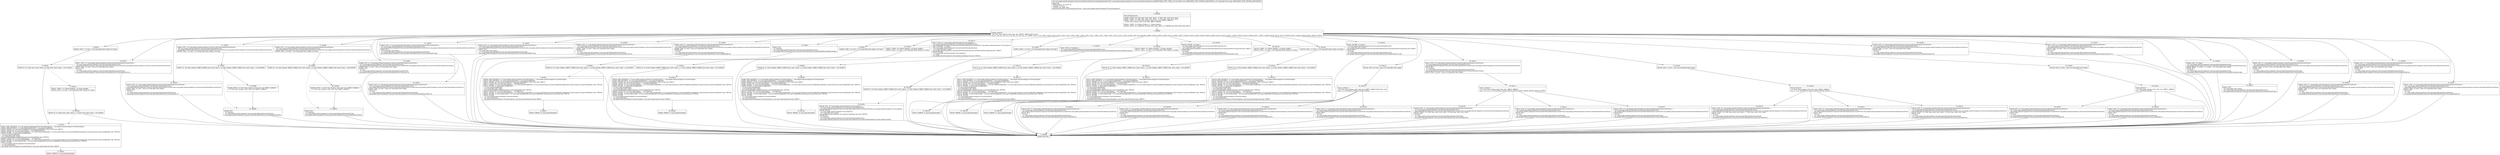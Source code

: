 digraph "CFG forcom.google.android.exoplayer2.extractor.mkv.MatroskaExtractor.integerElement(IJ)V" {
Node_0 [shape=record,label="{0\:\ 0x0000|MTH_ENTER_BLOCK\l|0x0000: CONST  (r6 I:?[int, float, short, byte, char]) = (3 ?[int, float, short, byte, char]) \l0x0001: CONST  (r3 I:?[int, float, short, byte, char]) = (2 ?[int, float, short, byte, char]) \l0x0002: CONST  (r2 I:?[int, float, boolean, short, byte, char, OBJECT, ARRAY]) = \l  (0 ?[int, float, boolean, short, byte, char, OBJECT, ARRAY])\l \l0x0003: CONST  (r4 I:?[long, double]) = (1 ?[long, double]) \l0x0005: CONST  (r1 I:?[boolean, int, float, short, byte, char]) = (1 ?[boolean, int, float, short, byte, char]) \l}"];
Node_1 [shape=record,label="{1\:\ 0x0006|0x0006: SWITCH  \l  (r9 I:?[int, float, boolean, short, byte, char, OBJECT, ARRAY] A[D('id' int)])\l k:[131, 136, 155, 159, 176, 179, 186, 215, 231, 241, 251, 16980, 17029, 17143, 18401, 18408, 20529, 20530, 21420, 21432, 21680, 21682, 21690, 21930, 21945, 21946, 21947, 21948, 21949, 22186, 22203, 25188, 2352003, 2807729] t:[0x009b, 0x0083, 0x019c, 0x00b5, 0x005f, 0x017c, 0x0065, 0x007d, 0x0194, 0x0187, 0x00c3, 0x010f, 0x002d, 0x000a, 0x0134, 0x0159, 0x00c7, 0x00ec, 0x0056, 0x01a4, 0x006b, 0x0077, 0x0071, 0x008f, 0x01f9, 0x01df, 0x01c2, 0x020b, 0x0212, 0x00a9, 0x00af, 0x00bc, 0x00a2, 0x005c] \l}"];
Node_2 [shape=record,label="{2\:\ 0x0009|0x0009: RETURN   \l}"];
Node_3 [shape=record,label="{3\:\ 0x000a|0x000a: CMP_L  (r1 I:int) = (r10 I:long A[D('value' long)]), (r4 I:long) \l}"];
Node_4 [shape=record,label="{4\:\ 0x000c|0x000c: IF  (r1 I:?[int, boolean, OBJECT, ARRAY, byte, short, char]) == (0 ?[int, boolean, OBJECT, ARRAY, byte, short, char])  \-\> B:2:0x0009 \l}"];
Node_5 [shape=record,label="{5\:\ 0x000e|0x000e: NEW_INSTANCE  (r1 I:com.google.android.exoplayer2.ParserException) =  com.google.android.exoplayer2.ParserException \l0x0010: NEW_INSTANCE  (r2 I:java.lang.StringBuilder) =  java.lang.StringBuilder \l0x0012: INVOKE  (r2 I:java.lang.StringBuilder) java.lang.StringBuilder.\<init\>():void type: DIRECT \l0x0015: CONST_STR  (r3 I:java.lang.String) =  \"EBMLReadVersion \" \l0x0017: INVOKE  (r2 I:java.lang.StringBuilder) = (r2 I:java.lang.StringBuilder), (r3 I:java.lang.String) java.lang.StringBuilder.append(java.lang.String):java.lang.StringBuilder type: VIRTUAL \l0x001b: INVOKE  (r2 I:java.lang.StringBuilder) = \l  (r2 I:java.lang.StringBuilder)\l  (r10 I:long A[D('value' long)])\l java.lang.StringBuilder.append(long):java.lang.StringBuilder type: VIRTUAL \l0x001f: CONST_STR  (r3 I:java.lang.String) =  \" not supported\" \l0x0021: INVOKE  (r2 I:java.lang.StringBuilder) = (r2 I:java.lang.StringBuilder), (r3 I:java.lang.String) java.lang.StringBuilder.append(java.lang.String):java.lang.StringBuilder type: VIRTUAL \l0x0025: INVOKE  (r2 I:java.lang.String) = (r2 I:java.lang.StringBuilder) java.lang.StringBuilder.toString():java.lang.String type: VIRTUAL \l0x0029: INVOKE  \l  (r1 I:com.google.android.exoplayer2.ParserException)\l  (r2 I:java.lang.String)\l com.google.android.exoplayer2.ParserException.\<init\>(java.lang.String):void type: DIRECT \l}"];
Node_6 [shape=record,label="{6\:\ 0x002c|0x002c: THROW  (r1 I:java.lang.Throwable) \l}"];
Node_7 [shape=record,label="{7\:\ 0x002d|0x002d: CMP_L  (r1 I:int) = (r10 I:long A[D('value' long)]), (r4 I:long) \l}"];
Node_8 [shape=record,label="{8\:\ 0x002f|0x002f: IF  (r1 I:?[int, byte, short, char]) \< (0 ?[int, byte, short, char])  \-\> B:11:0x0037 \l}"];
Node_9 [shape=record,label="{9\:\ 0x0031|0x0031: CONST  (r2 I:?[long, double]) = (2 ?[long, double]) \l0x0033: CMP_L  (r1 I:int) = (r10 I:long A[D('value' long)]), (r2 I:long) \l}"];
Node_10 [shape=record,label="{10\:\ 0x0035|0x0035: IF  (r1 I:?[int, byte, short, char]) \<= (0 ?[int, byte, short, char])  \-\> B:2:0x0009 \l}"];
Node_11 [shape=record,label="{11\:\ 0x0037|0x0037: NEW_INSTANCE  (r1 I:com.google.android.exoplayer2.ParserException) =  com.google.android.exoplayer2.ParserException \l0x0039: NEW_INSTANCE  (r2 I:java.lang.StringBuilder) =  java.lang.StringBuilder \l0x003b: INVOKE  (r2 I:java.lang.StringBuilder) java.lang.StringBuilder.\<init\>():void type: DIRECT \l0x003e: CONST_STR  (r3 I:java.lang.String) =  \"DocTypeReadVersion \" \l0x0040: INVOKE  (r2 I:java.lang.StringBuilder) = (r2 I:java.lang.StringBuilder), (r3 I:java.lang.String) java.lang.StringBuilder.append(java.lang.String):java.lang.StringBuilder type: VIRTUAL \l0x0044: INVOKE  (r2 I:java.lang.StringBuilder) = \l  (r2 I:java.lang.StringBuilder)\l  (r10 I:long A[D('value' long)])\l java.lang.StringBuilder.append(long):java.lang.StringBuilder type: VIRTUAL \l0x0048: CONST_STR  (r3 I:java.lang.String) =  \" not supported\" \l0x004a: INVOKE  (r2 I:java.lang.StringBuilder) = (r2 I:java.lang.StringBuilder), (r3 I:java.lang.String) java.lang.StringBuilder.append(java.lang.String):java.lang.StringBuilder type: VIRTUAL \l0x004e: INVOKE  (r2 I:java.lang.String) = (r2 I:java.lang.StringBuilder) java.lang.StringBuilder.toString():java.lang.String type: VIRTUAL \l0x0052: INVOKE  \l  (r1 I:com.google.android.exoplayer2.ParserException)\l  (r2 I:java.lang.String)\l com.google.android.exoplayer2.ParserException.\<init\>(java.lang.String):void type: DIRECT \l}"];
Node_12 [shape=record,label="{12\:\ 0x0055|0x0055: THROW  (r1 I:java.lang.Throwable) \l}"];
Node_13 [shape=record,label="{13\:\ 0x0056|0x0056: IGET  (r2 I:long) = \l  (r8 I:com.google.android.exoplayer2.extractor.mkv.MatroskaExtractor)\l com.google.android.exoplayer2.extractor.mkv.MatroskaExtractor.segmentContentPosition long \l0x0058: ARITH  (r2 I:long) = (r2 I:long) + (r10 I:long A[D('value' long)]) \l0x0059: IPUT  \l  (r2 I:long)\l  (r8 I:com.google.android.exoplayer2.extractor.mkv.MatroskaExtractor)\l com.google.android.exoplayer2.extractor.mkv.MatroskaExtractor.seekEntryPosition long \l}"];
Node_14 [shape=record,label="{14\:\ 0x005c|0x005c: IPUT  \l  (r10 I:long A[D('value' long)])\l  (r8 I:com.google.android.exoplayer2.extractor.mkv.MatroskaExtractor)\l com.google.android.exoplayer2.extractor.mkv.MatroskaExtractor.timecodeScale long \l}"];
Node_15 [shape=record,label="{15\:\ 0x005f|0x005f: IGET  (r1 I:com.google.android.exoplayer2.extractor.mkv.MatroskaExtractor$Track) = \l  (r8 I:com.google.android.exoplayer2.extractor.mkv.MatroskaExtractor)\l com.google.android.exoplayer2.extractor.mkv.MatroskaExtractor.currentTrack com.google.android.exoplayer2.extractor.mkv.MatroskaExtractor$Track \l0x0061: CAST  (r2 I:int) = (int) (r10 I:long A[D('value' long)]) \l0x0062: IPUT  \l  (r2 I:int)\l  (r1 I:com.google.android.exoplayer2.extractor.mkv.MatroskaExtractor$Track)\l com.google.android.exoplayer2.extractor.mkv.MatroskaExtractor.Track.width int \l}"];
Node_16 [shape=record,label="{16\:\ 0x0065|0x0065: IGET  (r1 I:com.google.android.exoplayer2.extractor.mkv.MatroskaExtractor$Track) = \l  (r8 I:com.google.android.exoplayer2.extractor.mkv.MatroskaExtractor)\l com.google.android.exoplayer2.extractor.mkv.MatroskaExtractor.currentTrack com.google.android.exoplayer2.extractor.mkv.MatroskaExtractor$Track \l0x0067: CAST  (r2 I:int) = (int) (r10 I:long A[D('value' long)]) \l0x0068: IPUT  \l  (r2 I:int)\l  (r1 I:com.google.android.exoplayer2.extractor.mkv.MatroskaExtractor$Track)\l com.google.android.exoplayer2.extractor.mkv.MatroskaExtractor.Track.height int \l}"];
Node_17 [shape=record,label="{17\:\ 0x006b|0x006b: IGET  (r1 I:com.google.android.exoplayer2.extractor.mkv.MatroskaExtractor$Track) = \l  (r8 I:com.google.android.exoplayer2.extractor.mkv.MatroskaExtractor)\l com.google.android.exoplayer2.extractor.mkv.MatroskaExtractor.currentTrack com.google.android.exoplayer2.extractor.mkv.MatroskaExtractor$Track \l0x006d: CAST  (r2 I:int) = (int) (r10 I:long A[D('value' long)]) \l0x006e: IPUT  \l  (r2 I:int)\l  (r1 I:com.google.android.exoplayer2.extractor.mkv.MatroskaExtractor$Track)\l com.google.android.exoplayer2.extractor.mkv.MatroskaExtractor.Track.displayWidth int \l}"];
Node_18 [shape=record,label="{18\:\ 0x0071|0x0071: IGET  (r1 I:com.google.android.exoplayer2.extractor.mkv.MatroskaExtractor$Track) = \l  (r8 I:com.google.android.exoplayer2.extractor.mkv.MatroskaExtractor)\l com.google.android.exoplayer2.extractor.mkv.MatroskaExtractor.currentTrack com.google.android.exoplayer2.extractor.mkv.MatroskaExtractor$Track \l0x0073: CAST  (r2 I:int) = (int) (r10 I:long A[D('value' long)]) \l0x0074: IPUT  \l  (r2 I:int)\l  (r1 I:com.google.android.exoplayer2.extractor.mkv.MatroskaExtractor$Track)\l com.google.android.exoplayer2.extractor.mkv.MatroskaExtractor.Track.displayHeight int \l}"];
Node_19 [shape=record,label="{19\:\ 0x0077|0x0077: IGET  (r1 I:com.google.android.exoplayer2.extractor.mkv.MatroskaExtractor$Track) = \l  (r8 I:com.google.android.exoplayer2.extractor.mkv.MatroskaExtractor)\l com.google.android.exoplayer2.extractor.mkv.MatroskaExtractor.currentTrack com.google.android.exoplayer2.extractor.mkv.MatroskaExtractor$Track \l0x0079: CAST  (r2 I:int) = (int) (r10 I:long A[D('value' long)]) \l0x007a: IPUT  \l  (r2 I:int)\l  (r1 I:com.google.android.exoplayer2.extractor.mkv.MatroskaExtractor$Track)\l com.google.android.exoplayer2.extractor.mkv.MatroskaExtractor.Track.displayUnit int \l}"];
Node_20 [shape=record,label="{20\:\ 0x007d|0x007d: IGET  (r1 I:com.google.android.exoplayer2.extractor.mkv.MatroskaExtractor$Track) = \l  (r8 I:com.google.android.exoplayer2.extractor.mkv.MatroskaExtractor)\l com.google.android.exoplayer2.extractor.mkv.MatroskaExtractor.currentTrack com.google.android.exoplayer2.extractor.mkv.MatroskaExtractor$Track \l0x007f: CAST  (r2 I:int) = (int) (r10 I:long A[D('value' long)]) \l0x0080: IPUT  \l  (r2 I:int)\l  (r1 I:com.google.android.exoplayer2.extractor.mkv.MatroskaExtractor$Track)\l com.google.android.exoplayer2.extractor.mkv.MatroskaExtractor.Track.number int \l}"];
Node_21 [shape=record,label="{21\:\ 0x0083|0x0083: IGET  (r3 I:com.google.android.exoplayer2.extractor.mkv.MatroskaExtractor$Track) = \l  (r8 I:com.google.android.exoplayer2.extractor.mkv.MatroskaExtractor)\l com.google.android.exoplayer2.extractor.mkv.MatroskaExtractor.currentTrack com.google.android.exoplayer2.extractor.mkv.MatroskaExtractor$Track \l0x0085: CMP_L  (r4 I:int) = (r10 I:long A[D('value' long)]), (r4 I:long) \l}"];
Node_22 [shape=record,label="{22\:\ 0x0087|0x0087: IF  (r4 I:?[int, boolean, OBJECT, ARRAY, byte, short, char]) != (0 ?[int, boolean, OBJECT, ARRAY, byte, short, char])  \-\> B:24:0x008d \l}"];
Node_23 [shape=record,label="{23\:\ 0x0089|0x0089: IPUT  \l  (r1 I:boolean)\l  (r3 I:com.google.android.exoplayer2.extractor.mkv.MatroskaExtractor$Track)\l com.google.android.exoplayer2.extractor.mkv.MatroskaExtractor.Track.flagForced boolean \l}"];
Node_24 [shape=record,label="{24\:\ 0x008d|0x008d: MOVE  (r1 I:?[int, float, boolean, short, byte, char, OBJECT, ARRAY]) = \l  (r2 I:?[int, float, boolean, short, byte, char, OBJECT, ARRAY])\l \l}"];
Node_25 [shape=record,label="{25\:\ 0x008f|0x008f: IGET  (r3 I:com.google.android.exoplayer2.extractor.mkv.MatroskaExtractor$Track) = \l  (r8 I:com.google.android.exoplayer2.extractor.mkv.MatroskaExtractor)\l com.google.android.exoplayer2.extractor.mkv.MatroskaExtractor.currentTrack com.google.android.exoplayer2.extractor.mkv.MatroskaExtractor$Track \l0x0091: CMP_L  (r4 I:int) = (r10 I:long A[D('value' long)]), (r4 I:long) \l}"];
Node_26 [shape=record,label="{26\:\ 0x0093|0x0093: IF  (r4 I:?[int, boolean, OBJECT, ARRAY, byte, short, char]) != (0 ?[int, boolean, OBJECT, ARRAY, byte, short, char])  \-\> B:28:0x0099 \l}"];
Node_27 [shape=record,label="{27\:\ 0x0095|0x0095: IPUT  \l  (r1 I:boolean)\l  (r3 I:com.google.android.exoplayer2.extractor.mkv.MatroskaExtractor$Track)\l com.google.android.exoplayer2.extractor.mkv.MatroskaExtractor.Track.flagDefault boolean \l}"];
Node_28 [shape=record,label="{28\:\ 0x0099|0x0099: MOVE  (r1 I:?[int, float, boolean, short, byte, char, OBJECT, ARRAY]) = \l  (r2 I:?[int, float, boolean, short, byte, char, OBJECT, ARRAY])\l \l}"];
Node_29 [shape=record,label="{29\:\ 0x009b|0x009b: IGET  (r1 I:com.google.android.exoplayer2.extractor.mkv.MatroskaExtractor$Track) = \l  (r8 I:com.google.android.exoplayer2.extractor.mkv.MatroskaExtractor)\l com.google.android.exoplayer2.extractor.mkv.MatroskaExtractor.currentTrack com.google.android.exoplayer2.extractor.mkv.MatroskaExtractor$Track \l0x009d: CAST  (r2 I:int) = (int) (r10 I:long A[D('value' long)]) \l0x009e: IPUT  \l  (r2 I:int)\l  (r1 I:com.google.android.exoplayer2.extractor.mkv.MatroskaExtractor$Track)\l com.google.android.exoplayer2.extractor.mkv.MatroskaExtractor.Track.type int \l}"];
Node_30 [shape=record,label="{30\:\ 0x00a2|0x00a2: IGET  (r1 I:com.google.android.exoplayer2.extractor.mkv.MatroskaExtractor$Track) = \l  (r8 I:com.google.android.exoplayer2.extractor.mkv.MatroskaExtractor)\l com.google.android.exoplayer2.extractor.mkv.MatroskaExtractor.currentTrack com.google.android.exoplayer2.extractor.mkv.MatroskaExtractor$Track \l0x00a4: CAST  (r2 I:int) = (int) (r10 I:long A[D('value' long)]) \l0x00a5: IPUT  \l  (r2 I:int)\l  (r1 I:com.google.android.exoplayer2.extractor.mkv.MatroskaExtractor$Track)\l com.google.android.exoplayer2.extractor.mkv.MatroskaExtractor.Track.defaultSampleDurationNs int \l}"];
Node_31 [shape=record,label="{31\:\ 0x00a9|0x00a9: IGET  (r1 I:com.google.android.exoplayer2.extractor.mkv.MatroskaExtractor$Track) = \l  (r8 I:com.google.android.exoplayer2.extractor.mkv.MatroskaExtractor)\l com.google.android.exoplayer2.extractor.mkv.MatroskaExtractor.currentTrack com.google.android.exoplayer2.extractor.mkv.MatroskaExtractor$Track \l0x00ab: IPUT  \l  (r10 I:long A[D('value' long)])\l  (r1 I:com.google.android.exoplayer2.extractor.mkv.MatroskaExtractor$Track)\l com.google.android.exoplayer2.extractor.mkv.MatroskaExtractor.Track.codecDelayNs long \l}"];
Node_32 [shape=record,label="{32\:\ 0x00af|0x00af: IGET  (r1 I:com.google.android.exoplayer2.extractor.mkv.MatroskaExtractor$Track) = \l  (r8 I:com.google.android.exoplayer2.extractor.mkv.MatroskaExtractor)\l com.google.android.exoplayer2.extractor.mkv.MatroskaExtractor.currentTrack com.google.android.exoplayer2.extractor.mkv.MatroskaExtractor$Track \l0x00b1: IPUT  \l  (r10 I:long A[D('value' long)])\l  (r1 I:com.google.android.exoplayer2.extractor.mkv.MatroskaExtractor$Track)\l com.google.android.exoplayer2.extractor.mkv.MatroskaExtractor.Track.seekPreRollNs long \l}"];
Node_33 [shape=record,label="{33\:\ 0x00b5|0x00b5: IGET  (r1 I:com.google.android.exoplayer2.extractor.mkv.MatroskaExtractor$Track) = \l  (r8 I:com.google.android.exoplayer2.extractor.mkv.MatroskaExtractor)\l com.google.android.exoplayer2.extractor.mkv.MatroskaExtractor.currentTrack com.google.android.exoplayer2.extractor.mkv.MatroskaExtractor$Track \l0x00b7: CAST  (r2 I:int) = (int) (r10 I:long A[D('value' long)]) \l0x00b8: IPUT  \l  (r2 I:int)\l  (r1 I:com.google.android.exoplayer2.extractor.mkv.MatroskaExtractor$Track)\l com.google.android.exoplayer2.extractor.mkv.MatroskaExtractor.Track.channelCount int \l}"];
Node_34 [shape=record,label="{34\:\ 0x00bc|0x00bc: IGET  (r1 I:com.google.android.exoplayer2.extractor.mkv.MatroskaExtractor$Track) = \l  (r8 I:com.google.android.exoplayer2.extractor.mkv.MatroskaExtractor)\l com.google.android.exoplayer2.extractor.mkv.MatroskaExtractor.currentTrack com.google.android.exoplayer2.extractor.mkv.MatroskaExtractor$Track \l0x00be: CAST  (r2 I:int) = (int) (r10 I:long A[D('value' long)]) \l0x00bf: IPUT  \l  (r2 I:int)\l  (r1 I:com.google.android.exoplayer2.extractor.mkv.MatroskaExtractor$Track)\l com.google.android.exoplayer2.extractor.mkv.MatroskaExtractor.Track.audioBitDepth int \l}"];
Node_35 [shape=record,label="{35\:\ 0x00c3|0x00c3: IPUT  \l  (r1 I:boolean)\l  (r8 I:com.google.android.exoplayer2.extractor.mkv.MatroskaExtractor)\l com.google.android.exoplayer2.extractor.mkv.MatroskaExtractor.sampleSeenReferenceBlock boolean \l}"];
Node_36 [shape=record,label="{36\:\ 0x00c7|0x00c7: CONST  (r2 I:?[long, double]) = (0 ?[long, double]) \l0x00c9: CMP_L  (r1 I:int) = (r10 I:long A[D('value' long)]), (r2 I:long) \l}"];
Node_37 [shape=record,label="{37\:\ 0x00cb|0x00cb: IF  (r1 I:?[int, boolean, OBJECT, ARRAY, byte, short, char]) == (0 ?[int, boolean, OBJECT, ARRAY, byte, short, char])  \-\> B:2:0x0009 \l}"];
Node_38 [shape=record,label="{38\:\ 0x00cd|0x00cd: NEW_INSTANCE  (r1 I:com.google.android.exoplayer2.ParserException) =  com.google.android.exoplayer2.ParserException \l0x00cf: NEW_INSTANCE  (r2 I:java.lang.StringBuilder) =  java.lang.StringBuilder \l0x00d1: INVOKE  (r2 I:java.lang.StringBuilder) java.lang.StringBuilder.\<init\>():void type: DIRECT \l0x00d4: CONST_STR  (r3 I:java.lang.String) =  \"ContentEncodingOrder \" \l0x00d6: INVOKE  (r2 I:java.lang.StringBuilder) = (r2 I:java.lang.StringBuilder), (r3 I:java.lang.String) java.lang.StringBuilder.append(java.lang.String):java.lang.StringBuilder type: VIRTUAL \l0x00da: INVOKE  (r2 I:java.lang.StringBuilder) = \l  (r2 I:java.lang.StringBuilder)\l  (r10 I:long A[D('value' long)])\l java.lang.StringBuilder.append(long):java.lang.StringBuilder type: VIRTUAL \l0x00de: CONST_STR  (r3 I:java.lang.String) =  \" not supported\" \l0x00e0: INVOKE  (r2 I:java.lang.StringBuilder) = (r2 I:java.lang.StringBuilder), (r3 I:java.lang.String) java.lang.StringBuilder.append(java.lang.String):java.lang.StringBuilder type: VIRTUAL \l0x00e4: INVOKE  (r2 I:java.lang.String) = (r2 I:java.lang.StringBuilder) java.lang.StringBuilder.toString():java.lang.String type: VIRTUAL \l0x00e8: INVOKE  \l  (r1 I:com.google.android.exoplayer2.ParserException)\l  (r2 I:java.lang.String)\l com.google.android.exoplayer2.ParserException.\<init\>(java.lang.String):void type: DIRECT \l}"];
Node_39 [shape=record,label="{39\:\ 0x00eb|0x00eb: THROW  (r1 I:java.lang.Throwable) \l}"];
Node_40 [shape=record,label="{40\:\ 0x00ec|0x00ec: CMP_L  (r1 I:int) = (r10 I:long A[D('value' long)]), (r4 I:long) \l}"];
Node_41 [shape=record,label="{41\:\ 0x00ee|0x00ee: IF  (r1 I:?[int, boolean, OBJECT, ARRAY, byte, short, char]) == (0 ?[int, boolean, OBJECT, ARRAY, byte, short, char])  \-\> B:2:0x0009 \l}"];
Node_42 [shape=record,label="{42\:\ 0x00f0|0x00f0: NEW_INSTANCE  (r1 I:com.google.android.exoplayer2.ParserException) =  com.google.android.exoplayer2.ParserException \l0x00f2: NEW_INSTANCE  (r2 I:java.lang.StringBuilder) =  java.lang.StringBuilder \l0x00f4: INVOKE  (r2 I:java.lang.StringBuilder) java.lang.StringBuilder.\<init\>():void type: DIRECT \l0x00f7: CONST_STR  (r3 I:java.lang.String) =  \"ContentEncodingScope \" \l0x00f9: INVOKE  (r2 I:java.lang.StringBuilder) = (r2 I:java.lang.StringBuilder), (r3 I:java.lang.String) java.lang.StringBuilder.append(java.lang.String):java.lang.StringBuilder type: VIRTUAL \l0x00fd: INVOKE  (r2 I:java.lang.StringBuilder) = \l  (r2 I:java.lang.StringBuilder)\l  (r10 I:long A[D('value' long)])\l java.lang.StringBuilder.append(long):java.lang.StringBuilder type: VIRTUAL \l0x0101: CONST_STR  (r3 I:java.lang.String) =  \" not supported\" \l0x0103: INVOKE  (r2 I:java.lang.StringBuilder) = (r2 I:java.lang.StringBuilder), (r3 I:java.lang.String) java.lang.StringBuilder.append(java.lang.String):java.lang.StringBuilder type: VIRTUAL \l0x0107: INVOKE  (r2 I:java.lang.String) = (r2 I:java.lang.StringBuilder) java.lang.StringBuilder.toString():java.lang.String type: VIRTUAL \l0x010b: INVOKE  \l  (r1 I:com.google.android.exoplayer2.ParserException)\l  (r2 I:java.lang.String)\l com.google.android.exoplayer2.ParserException.\<init\>(java.lang.String):void type: DIRECT \l}"];
Node_43 [shape=record,label="{43\:\ 0x010e|0x010e: THROW  (r1 I:java.lang.Throwable) \l}"];
Node_44 [shape=record,label="{44\:\ 0x010f|0x010f: CONST  (r2 I:?[long, double]) = (3 ?[long, double]) \l0x0111: CMP_L  (r1 I:int) = (r10 I:long A[D('value' long)]), (r2 I:long) \l}"];
Node_45 [shape=record,label="{45\:\ 0x0113|0x0113: IF  (r1 I:?[int, boolean, OBJECT, ARRAY, byte, short, char]) == (0 ?[int, boolean, OBJECT, ARRAY, byte, short, char])  \-\> B:2:0x0009 \l}"];
Node_46 [shape=record,label="{46\:\ 0x0115|0x0115: NEW_INSTANCE  (r1 I:com.google.android.exoplayer2.ParserException) =  com.google.android.exoplayer2.ParserException \l0x0117: NEW_INSTANCE  (r2 I:java.lang.StringBuilder) =  java.lang.StringBuilder \l0x0119: INVOKE  (r2 I:java.lang.StringBuilder) java.lang.StringBuilder.\<init\>():void type: DIRECT \l0x011c: CONST_STR  (r3 I:java.lang.String) =  \"ContentCompAlgo \" \l0x011e: INVOKE  (r2 I:java.lang.StringBuilder) = (r2 I:java.lang.StringBuilder), (r3 I:java.lang.String) java.lang.StringBuilder.append(java.lang.String):java.lang.StringBuilder type: VIRTUAL \l0x0122: INVOKE  (r2 I:java.lang.StringBuilder) = \l  (r2 I:java.lang.StringBuilder)\l  (r10 I:long A[D('value' long)])\l java.lang.StringBuilder.append(long):java.lang.StringBuilder type: VIRTUAL \l0x0126: CONST_STR  (r3 I:java.lang.String) =  \" not supported\" \l0x0128: INVOKE  (r2 I:java.lang.StringBuilder) = (r2 I:java.lang.StringBuilder), (r3 I:java.lang.String) java.lang.StringBuilder.append(java.lang.String):java.lang.StringBuilder type: VIRTUAL \l0x012c: INVOKE  (r2 I:java.lang.String) = (r2 I:java.lang.StringBuilder) java.lang.StringBuilder.toString():java.lang.String type: VIRTUAL \l0x0130: INVOKE  \l  (r1 I:com.google.android.exoplayer2.ParserException)\l  (r2 I:java.lang.String)\l com.google.android.exoplayer2.ParserException.\<init\>(java.lang.String):void type: DIRECT \l}"];
Node_47 [shape=record,label="{47\:\ 0x0133|0x0133: THROW  (r1 I:java.lang.Throwable) \l}"];
Node_48 [shape=record,label="{48\:\ 0x0134|0x0134: CONST  (r2 I:?[long, double]) = (5 ?[long, double]) \l0x0136: CMP_L  (r1 I:int) = (r10 I:long A[D('value' long)]), (r2 I:long) \l}"];
Node_49 [shape=record,label="{49\:\ 0x0138|0x0138: IF  (r1 I:?[int, boolean, OBJECT, ARRAY, byte, short, char]) == (0 ?[int, boolean, OBJECT, ARRAY, byte, short, char])  \-\> B:2:0x0009 \l}"];
Node_50 [shape=record,label="{50\:\ 0x013a|0x013a: NEW_INSTANCE  (r1 I:com.google.android.exoplayer2.ParserException) =  com.google.android.exoplayer2.ParserException \l0x013c: NEW_INSTANCE  (r2 I:java.lang.StringBuilder) =  java.lang.StringBuilder \l0x013e: INVOKE  (r2 I:java.lang.StringBuilder) java.lang.StringBuilder.\<init\>():void type: DIRECT \l0x0141: CONST_STR  (r3 I:java.lang.String) =  \"ContentEncAlgo \" \l0x0143: INVOKE  (r2 I:java.lang.StringBuilder) = (r2 I:java.lang.StringBuilder), (r3 I:java.lang.String) java.lang.StringBuilder.append(java.lang.String):java.lang.StringBuilder type: VIRTUAL \l0x0147: INVOKE  (r2 I:java.lang.StringBuilder) = \l  (r2 I:java.lang.StringBuilder)\l  (r10 I:long A[D('value' long)])\l java.lang.StringBuilder.append(long):java.lang.StringBuilder type: VIRTUAL \l0x014b: CONST_STR  (r3 I:java.lang.String) =  \" not supported\" \l0x014d: INVOKE  (r2 I:java.lang.StringBuilder) = (r2 I:java.lang.StringBuilder), (r3 I:java.lang.String) java.lang.StringBuilder.append(java.lang.String):java.lang.StringBuilder type: VIRTUAL \l0x0151: INVOKE  (r2 I:java.lang.String) = (r2 I:java.lang.StringBuilder) java.lang.StringBuilder.toString():java.lang.String type: VIRTUAL \l0x0155: INVOKE  \l  (r1 I:com.google.android.exoplayer2.ParserException)\l  (r2 I:java.lang.String)\l com.google.android.exoplayer2.ParserException.\<init\>(java.lang.String):void type: DIRECT \l}"];
Node_51 [shape=record,label="{51\:\ 0x0158|0x0158: THROW  (r1 I:java.lang.Throwable) \l}"];
Node_52 [shape=record,label="{52\:\ 0x0159|0x0159: CMP_L  (r1 I:int) = (r10 I:long A[D('value' long)]), (r4 I:long) \l}"];
Node_53 [shape=record,label="{53\:\ 0x015b|0x015b: IF  (r1 I:?[int, boolean, OBJECT, ARRAY, byte, short, char]) == (0 ?[int, boolean, OBJECT, ARRAY, byte, short, char])  \-\> B:2:0x0009 \l}"];
Node_54 [shape=record,label="{54\:\ 0x015d|0x015d: NEW_INSTANCE  (r1 I:com.google.android.exoplayer2.ParserException) =  com.google.android.exoplayer2.ParserException \l0x015f: NEW_INSTANCE  (r2 I:java.lang.StringBuilder) =  java.lang.StringBuilder \l0x0161: INVOKE  (r2 I:java.lang.StringBuilder) java.lang.StringBuilder.\<init\>():void type: DIRECT \l0x0164: CONST_STR  (r3 I:java.lang.String) =  \"AESSettingsCipherMode \" \l0x0166: INVOKE  (r2 I:java.lang.StringBuilder) = (r2 I:java.lang.StringBuilder), (r3 I:java.lang.String) java.lang.StringBuilder.append(java.lang.String):java.lang.StringBuilder type: VIRTUAL \l0x016a: INVOKE  (r2 I:java.lang.StringBuilder) = \l  (r2 I:java.lang.StringBuilder)\l  (r10 I:long A[D('value' long)])\l java.lang.StringBuilder.append(long):java.lang.StringBuilder type: VIRTUAL \l0x016e: CONST_STR  (r3 I:java.lang.String) =  \" not supported\" \l0x0170: INVOKE  (r2 I:java.lang.StringBuilder) = (r2 I:java.lang.StringBuilder), (r3 I:java.lang.String) java.lang.StringBuilder.append(java.lang.String):java.lang.StringBuilder type: VIRTUAL \l0x0174: INVOKE  (r2 I:java.lang.String) = (r2 I:java.lang.StringBuilder) java.lang.StringBuilder.toString():java.lang.String type: VIRTUAL \l0x0178: INVOKE  \l  (r1 I:com.google.android.exoplayer2.ParserException)\l  (r2 I:java.lang.String)\l com.google.android.exoplayer2.ParserException.\<init\>(java.lang.String):void type: DIRECT \l}"];
Node_55 [shape=record,label="{55\:\ 0x017b|0x017b: THROW  (r1 I:java.lang.Throwable) \l}"];
Node_56 [shape=record,label="{56\:\ 0x017c|0x017c: IGET  (r1 I:com.google.android.exoplayer2.util.LongArray) = \l  (r8 I:com.google.android.exoplayer2.extractor.mkv.MatroskaExtractor)\l com.google.android.exoplayer2.extractor.mkv.MatroskaExtractor.cueTimesUs com.google.android.exoplayer2.util.LongArray \l0x017e: INVOKE  (r2 I:long) = \l  (r8 I:com.google.android.exoplayer2.extractor.mkv.MatroskaExtractor)\l  (r10 I:long A[D('value' long)])\l com.google.android.exoplayer2.extractor.mkv.MatroskaExtractor.scaleTimecodeToUs(long):long type: DIRECT \l0x0182: INVOKE  \l  (r1 I:com.google.android.exoplayer2.util.LongArray)\l  (r2 I:long)\l com.google.android.exoplayer2.util.LongArray.add(long):void type: VIRTUAL \l}"];
Node_57 [shape=record,label="{57\:\ 0x0187|0x0187: IGET  (r2 I:boolean) = \l  (r8 I:com.google.android.exoplayer2.extractor.mkv.MatroskaExtractor)\l com.google.android.exoplayer2.extractor.mkv.MatroskaExtractor.seenClusterPositionForCurrentCuePoint boolean \l}"];
Node_58 [shape=record,label="{58\:\ 0x0189|0x0189: IF  (r2 I:?[int, boolean, OBJECT, ARRAY, byte, short, char]) != (0 ?[int, boolean, OBJECT, ARRAY, byte, short, char])  \-\> B:2:0x0009 \l}"];
Node_59 [shape=record,label="{59\:\ 0x018b|0x018b: IGET  (r2 I:com.google.android.exoplayer2.util.LongArray) = \l  (r8 I:com.google.android.exoplayer2.extractor.mkv.MatroskaExtractor)\l com.google.android.exoplayer2.extractor.mkv.MatroskaExtractor.cueClusterPositions com.google.android.exoplayer2.util.LongArray \l0x018d: INVOKE  \l  (r2 I:com.google.android.exoplayer2.util.LongArray)\l  (r10 I:long A[D('value' long)])\l com.google.android.exoplayer2.util.LongArray.add(long):void type: VIRTUAL \l0x0190: IPUT  \l  (r1 I:boolean)\l  (r8 I:com.google.android.exoplayer2.extractor.mkv.MatroskaExtractor)\l com.google.android.exoplayer2.extractor.mkv.MatroskaExtractor.seenClusterPositionForCurrentCuePoint boolean \l}"];
Node_60 [shape=record,label="{60\:\ 0x0194|0x0194: INVOKE  (r2 I:long) = \l  (r8 I:com.google.android.exoplayer2.extractor.mkv.MatroskaExtractor)\l  (r10 I:long A[D('value' long)])\l com.google.android.exoplayer2.extractor.mkv.MatroskaExtractor.scaleTimecodeToUs(long):long type: DIRECT \l0x0198: IPUT  \l  (r2 I:long)\l  (r8 I:com.google.android.exoplayer2.extractor.mkv.MatroskaExtractor)\l com.google.android.exoplayer2.extractor.mkv.MatroskaExtractor.clusterTimecodeUs long \l}"];
Node_61 [shape=record,label="{61\:\ 0x019c|0x019c: INVOKE  (r2 I:long) = \l  (r8 I:com.google.android.exoplayer2.extractor.mkv.MatroskaExtractor)\l  (r10 I:long A[D('value' long)])\l com.google.android.exoplayer2.extractor.mkv.MatroskaExtractor.scaleTimecodeToUs(long):long type: DIRECT \l0x01a0: IPUT  \l  (r2 I:long)\l  (r8 I:com.google.android.exoplayer2.extractor.mkv.MatroskaExtractor)\l com.google.android.exoplayer2.extractor.mkv.MatroskaExtractor.blockDurationUs long \l}"];
Node_62 [shape=record,label="{62\:\ 0x01a4|0x01a4: CAST  (r0 I:int) = (int) (r10 I:long A[D('value' long)]) \l}"];
Node_63 [shape=record,label="{63\:\ 0x01a5|0x01a5: SWITCH  \l  (r0 I:?[int, float, boolean, short, byte, char, OBJECT, ARRAY] A[D('layout' int)])\l k:[0, 1, 3, 15] t:[0x01aa, 0x01b0, 0x01b6, 0x01bc] \l}"];
Node_65 [shape=record,label="{65\:\ 0x01aa|0x01aa: IGET  (r1 I:com.google.android.exoplayer2.extractor.mkv.MatroskaExtractor$Track) = \l  (r8 I:com.google.android.exoplayer2.extractor.mkv.MatroskaExtractor)\l com.google.android.exoplayer2.extractor.mkv.MatroskaExtractor.currentTrack com.google.android.exoplayer2.extractor.mkv.MatroskaExtractor$Track \l0x01ac: IPUT  \l  (r2 I:int)\l  (r1 I:com.google.android.exoplayer2.extractor.mkv.MatroskaExtractor$Track)\l com.google.android.exoplayer2.extractor.mkv.MatroskaExtractor.Track.stereoMode int \l}"];
Node_66 [shape=record,label="{66\:\ 0x01b0|0x01b0: IGET  (r1 I:com.google.android.exoplayer2.extractor.mkv.MatroskaExtractor$Track) = \l  (r8 I:com.google.android.exoplayer2.extractor.mkv.MatroskaExtractor)\l com.google.android.exoplayer2.extractor.mkv.MatroskaExtractor.currentTrack com.google.android.exoplayer2.extractor.mkv.MatroskaExtractor$Track \l0x01b2: IPUT  \l  (r3 I:int)\l  (r1 I:com.google.android.exoplayer2.extractor.mkv.MatroskaExtractor$Track)\l com.google.android.exoplayer2.extractor.mkv.MatroskaExtractor.Track.stereoMode int \l}"];
Node_67 [shape=record,label="{67\:\ 0x01b6|0x01b6: IGET  (r2 I:com.google.android.exoplayer2.extractor.mkv.MatroskaExtractor$Track) = \l  (r8 I:com.google.android.exoplayer2.extractor.mkv.MatroskaExtractor)\l com.google.android.exoplayer2.extractor.mkv.MatroskaExtractor.currentTrack com.google.android.exoplayer2.extractor.mkv.MatroskaExtractor$Track \l0x01b8: IPUT  \l  (r1 I:int)\l  (r2 I:com.google.android.exoplayer2.extractor.mkv.MatroskaExtractor$Track)\l com.google.android.exoplayer2.extractor.mkv.MatroskaExtractor.Track.stereoMode int \l}"];
Node_68 [shape=record,label="{68\:\ 0x01bc|0x01bc: IGET  (r1 I:com.google.android.exoplayer2.extractor.mkv.MatroskaExtractor$Track) = \l  (r8 I:com.google.android.exoplayer2.extractor.mkv.MatroskaExtractor)\l com.google.android.exoplayer2.extractor.mkv.MatroskaExtractor.currentTrack com.google.android.exoplayer2.extractor.mkv.MatroskaExtractor$Track \l0x01be: IPUT  \l  (r6 I:int)\l  (r1 I:com.google.android.exoplayer2.extractor.mkv.MatroskaExtractor$Track)\l com.google.android.exoplayer2.extractor.mkv.MatroskaExtractor.Track.stereoMode int \l}"];
Node_69 [shape=record,label="{69\:\ 0x01c2|0x01c2: IGET  (r2 I:com.google.android.exoplayer2.extractor.mkv.MatroskaExtractor$Track) = \l  (r8 I:com.google.android.exoplayer2.extractor.mkv.MatroskaExtractor)\l com.google.android.exoplayer2.extractor.mkv.MatroskaExtractor.currentTrack com.google.android.exoplayer2.extractor.mkv.MatroskaExtractor$Track \l0x01c4: IPUT  \l  (r1 I:boolean)\l  (r2 I:com.google.android.exoplayer2.extractor.mkv.MatroskaExtractor$Track)\l com.google.android.exoplayer2.extractor.mkv.MatroskaExtractor.Track.hasColorInfo boolean \l0x01c6: CAST  (r2 I:int) = (int) (r10 I:long A[D('value' long)]) \l}"];
Node_70 [shape=record,label="{70\:\ 0x01c7|0x01c7: SWITCH  \l  (r2 I:?[int, float, boolean, short, byte, char, OBJECT, ARRAY])\l k:[1, 2, 3, 4, 5, 6, 7, 8, 9] t:[0x01cc, 0x01ca, 0x01ca, 0x01d2, 0x01d2, 0x01d2, 0x01d2, 0x01ca, 0x01d8] \l}"];
Node_72 [shape=record,label="{72\:\ 0x01cc|0x01cc: IGET  (r2 I:com.google.android.exoplayer2.extractor.mkv.MatroskaExtractor$Track) = \l  (r8 I:com.google.android.exoplayer2.extractor.mkv.MatroskaExtractor)\l com.google.android.exoplayer2.extractor.mkv.MatroskaExtractor.currentTrack com.google.android.exoplayer2.extractor.mkv.MatroskaExtractor$Track \l0x01ce: IPUT  \l  (r1 I:int)\l  (r2 I:com.google.android.exoplayer2.extractor.mkv.MatroskaExtractor$Track)\l com.google.android.exoplayer2.extractor.mkv.MatroskaExtractor.Track.colorSpace int \l}"];
Node_73 [shape=record,label="{73\:\ 0x01d2|0x01d2: IGET  (r1 I:com.google.android.exoplayer2.extractor.mkv.MatroskaExtractor$Track) = \l  (r8 I:com.google.android.exoplayer2.extractor.mkv.MatroskaExtractor)\l com.google.android.exoplayer2.extractor.mkv.MatroskaExtractor.currentTrack com.google.android.exoplayer2.extractor.mkv.MatroskaExtractor$Track \l0x01d4: IPUT  \l  (r3 I:int)\l  (r1 I:com.google.android.exoplayer2.extractor.mkv.MatroskaExtractor$Track)\l com.google.android.exoplayer2.extractor.mkv.MatroskaExtractor.Track.colorSpace int \l}"];
Node_74 [shape=record,label="{74\:\ 0x01d8|0x01d8: IGET  (r1 I:com.google.android.exoplayer2.extractor.mkv.MatroskaExtractor$Track) = \l  (r8 I:com.google.android.exoplayer2.extractor.mkv.MatroskaExtractor)\l com.google.android.exoplayer2.extractor.mkv.MatroskaExtractor.currentTrack com.google.android.exoplayer2.extractor.mkv.MatroskaExtractor$Track \l0x01da: CONST  (r2 I:?[int, float, short, byte, char]) = (6 ?[int, float, short, byte, char]) \l0x01db: IPUT  \l  (r2 I:int)\l  (r1 I:com.google.android.exoplayer2.extractor.mkv.MatroskaExtractor$Track)\l com.google.android.exoplayer2.extractor.mkv.MatroskaExtractor.Track.colorSpace int \l}"];
Node_75 [shape=record,label="{75\:\ 0x01df|0x01df: CAST  (r1 I:int) = (int) (r10 I:long A[D('value' long)]) \l}"];
Node_76 [shape=record,label="{76\:\ 0x01e0|0x01e0: SWITCH  \l  (r1 I:?[int, float, boolean, short, byte, char, OBJECT, ARRAY])\l k:[1, 6, 7, 16, 18] t:[0x01e5, 0x01e5, 0x01e5, 0x01eb, 0x01f2] \l}"];
Node_78 [shape=record,label="{78\:\ 0x01e5|0x01e5: IGET  (r1 I:com.google.android.exoplayer2.extractor.mkv.MatroskaExtractor$Track) = \l  (r8 I:com.google.android.exoplayer2.extractor.mkv.MatroskaExtractor)\l com.google.android.exoplayer2.extractor.mkv.MatroskaExtractor.currentTrack com.google.android.exoplayer2.extractor.mkv.MatroskaExtractor$Track \l0x01e7: IPUT  \l  (r6 I:int)\l  (r1 I:com.google.android.exoplayer2.extractor.mkv.MatroskaExtractor$Track)\l com.google.android.exoplayer2.extractor.mkv.MatroskaExtractor.Track.colorTransfer int \l}"];
Node_79 [shape=record,label="{79\:\ 0x01eb|0x01eb: IGET  (r1 I:com.google.android.exoplayer2.extractor.mkv.MatroskaExtractor$Track) = \l  (r8 I:com.google.android.exoplayer2.extractor.mkv.MatroskaExtractor)\l com.google.android.exoplayer2.extractor.mkv.MatroskaExtractor.currentTrack com.google.android.exoplayer2.extractor.mkv.MatroskaExtractor$Track \l0x01ed: CONST  (r2 I:?[int, float, short, byte, char]) = (6 ?[int, float, short, byte, char]) \l0x01ee: IPUT  \l  (r2 I:int)\l  (r1 I:com.google.android.exoplayer2.extractor.mkv.MatroskaExtractor$Track)\l com.google.android.exoplayer2.extractor.mkv.MatroskaExtractor.Track.colorTransfer int \l}"];
Node_80 [shape=record,label="{80\:\ 0x01f2|0x01f2: IGET  (r1 I:com.google.android.exoplayer2.extractor.mkv.MatroskaExtractor$Track) = \l  (r8 I:com.google.android.exoplayer2.extractor.mkv.MatroskaExtractor)\l com.google.android.exoplayer2.extractor.mkv.MatroskaExtractor.currentTrack com.google.android.exoplayer2.extractor.mkv.MatroskaExtractor$Track \l0x01f4: CONST  (r2 I:?[int, float, short, byte, char]) = (7 ?[int, float, short, byte, char]) \l0x01f5: IPUT  \l  (r2 I:int)\l  (r1 I:com.google.android.exoplayer2.extractor.mkv.MatroskaExtractor$Track)\l com.google.android.exoplayer2.extractor.mkv.MatroskaExtractor.Track.colorTransfer int \l}"];
Node_81 [shape=record,label="{81\:\ 0x01f9|0x01f9: CAST  (r2 I:int) = (int) (r10 I:long A[D('value' long)]) \l}"];
Node_82 [shape=record,label="{82\:\ 0x01fa|0x01fa: SWITCH  \l  (r2 I:?[int, float, boolean, short, byte, char, OBJECT, ARRAY])\l k:[1, 2] t:[0x01ff, 0x0205] \l}"];
Node_84 [shape=record,label="{84\:\ 0x01ff|0x01ff: IGET  (r1 I:com.google.android.exoplayer2.extractor.mkv.MatroskaExtractor$Track) = \l  (r8 I:com.google.android.exoplayer2.extractor.mkv.MatroskaExtractor)\l com.google.android.exoplayer2.extractor.mkv.MatroskaExtractor.currentTrack com.google.android.exoplayer2.extractor.mkv.MatroskaExtractor$Track \l0x0201: IPUT  \l  (r3 I:int)\l  (r1 I:com.google.android.exoplayer2.extractor.mkv.MatroskaExtractor$Track)\l com.google.android.exoplayer2.extractor.mkv.MatroskaExtractor.Track.colorRange int \l}"];
Node_85 [shape=record,label="{85\:\ 0x0205|0x0205: IGET  (r2 I:com.google.android.exoplayer2.extractor.mkv.MatroskaExtractor$Track) = \l  (r8 I:com.google.android.exoplayer2.extractor.mkv.MatroskaExtractor)\l com.google.android.exoplayer2.extractor.mkv.MatroskaExtractor.currentTrack com.google.android.exoplayer2.extractor.mkv.MatroskaExtractor$Track \l0x0207: IPUT  \l  (r1 I:int)\l  (r2 I:com.google.android.exoplayer2.extractor.mkv.MatroskaExtractor$Track)\l com.google.android.exoplayer2.extractor.mkv.MatroskaExtractor.Track.colorRange int \l}"];
Node_86 [shape=record,label="{86\:\ 0x020b|0x020b: IGET  (r1 I:com.google.android.exoplayer2.extractor.mkv.MatroskaExtractor$Track) = \l  (r8 I:com.google.android.exoplayer2.extractor.mkv.MatroskaExtractor)\l com.google.android.exoplayer2.extractor.mkv.MatroskaExtractor.currentTrack com.google.android.exoplayer2.extractor.mkv.MatroskaExtractor$Track \l0x020d: CAST  (r2 I:int) = (int) (r10 I:long A[D('value' long)]) \l0x020e: IPUT  \l  (r2 I:int)\l  (r1 I:com.google.android.exoplayer2.extractor.mkv.MatroskaExtractor$Track)\l com.google.android.exoplayer2.extractor.mkv.MatroskaExtractor.Track.maxContentLuminance int \l}"];
Node_87 [shape=record,label="{87\:\ 0x0212|0x0212: IGET  (r1 I:com.google.android.exoplayer2.extractor.mkv.MatroskaExtractor$Track) = \l  (r8 I:com.google.android.exoplayer2.extractor.mkv.MatroskaExtractor)\l com.google.android.exoplayer2.extractor.mkv.MatroskaExtractor.currentTrack com.google.android.exoplayer2.extractor.mkv.MatroskaExtractor$Track \l0x0214: CAST  (r2 I:int) = (int) (r10 I:long A[D('value' long)]) \l0x0215: IPUT  \l  (r2 I:int)\l  (r1 I:com.google.android.exoplayer2.extractor.mkv.MatroskaExtractor$Track)\l com.google.android.exoplayer2.extractor.mkv.MatroskaExtractor.Track.maxFrameAverageLuminance int \l}"];
MethodNode[shape=record,label="{void com.google.android.exoplayer2.extractor.mkv.MatroskaExtractor.integerElement((r8 'this' I:com.google.android.exoplayer2.extractor.mkv.MatroskaExtractor A[IMMUTABLE_TYPE, THIS]), (r9 I:int A[D('id' int), IMMUTABLE_TYPE, METHOD_ARGUMENT]), (r10 I:long A[D('value' long), IMMUTABLE_TYPE, METHOD_ARGUMENT]))  | Debug Info:\l  0x01a5\-0x01c2: r0 'layout' int\l  ?\-0x02e9: r9 'id' int\l  ?\-0x02e9: r10 'value' long\lAnnotation[SYSTEM, dalvik.annotation.Throws, \{value=[com.google.android.exoplayer2.ParserException]\}]\l}"];
MethodNode -> Node_0;
Node_0 -> Node_1;
Node_1 -> Node_2;
Node_1 -> Node_3;
Node_1 -> Node_7;
Node_1 -> Node_13;
Node_1 -> Node_14;
Node_1 -> Node_15;
Node_1 -> Node_16;
Node_1 -> Node_17;
Node_1 -> Node_18;
Node_1 -> Node_19;
Node_1 -> Node_20;
Node_1 -> Node_21;
Node_1 -> Node_25;
Node_1 -> Node_29;
Node_1 -> Node_30;
Node_1 -> Node_31;
Node_1 -> Node_32;
Node_1 -> Node_33;
Node_1 -> Node_34;
Node_1 -> Node_35;
Node_1 -> Node_36;
Node_1 -> Node_40;
Node_1 -> Node_44;
Node_1 -> Node_48;
Node_1 -> Node_52;
Node_1 -> Node_56;
Node_1 -> Node_57;
Node_1 -> Node_60;
Node_1 -> Node_61;
Node_1 -> Node_62;
Node_1 -> Node_69;
Node_1 -> Node_75;
Node_1 -> Node_81;
Node_1 -> Node_86;
Node_1 -> Node_87;
Node_3 -> Node_4;
Node_4 -> Node_2;
Node_4 -> Node_5[style=dashed];
Node_5 -> Node_6;
Node_7 -> Node_8;
Node_8 -> Node_9[style=dashed];
Node_8 -> Node_11;
Node_9 -> Node_10;
Node_10 -> Node_2;
Node_10 -> Node_11[style=dashed];
Node_11 -> Node_12;
Node_13 -> Node_2;
Node_14 -> Node_2;
Node_15 -> Node_2;
Node_16 -> Node_2;
Node_17 -> Node_2;
Node_18 -> Node_2;
Node_19 -> Node_2;
Node_20 -> Node_2;
Node_21 -> Node_22;
Node_22 -> Node_23[style=dashed];
Node_22 -> Node_24;
Node_23 -> Node_2;
Node_24 -> Node_23;
Node_25 -> Node_26;
Node_26 -> Node_27[style=dashed];
Node_26 -> Node_28;
Node_27 -> Node_2;
Node_28 -> Node_27;
Node_29 -> Node_2;
Node_30 -> Node_2;
Node_31 -> Node_2;
Node_32 -> Node_2;
Node_33 -> Node_2;
Node_34 -> Node_2;
Node_35 -> Node_2;
Node_36 -> Node_37;
Node_37 -> Node_2;
Node_37 -> Node_38[style=dashed];
Node_38 -> Node_39;
Node_40 -> Node_41;
Node_41 -> Node_2;
Node_41 -> Node_42[style=dashed];
Node_42 -> Node_43;
Node_44 -> Node_45;
Node_45 -> Node_2;
Node_45 -> Node_46[style=dashed];
Node_46 -> Node_47;
Node_48 -> Node_49;
Node_49 -> Node_2;
Node_49 -> Node_50[style=dashed];
Node_50 -> Node_51;
Node_52 -> Node_53;
Node_53 -> Node_2;
Node_53 -> Node_54[style=dashed];
Node_54 -> Node_55;
Node_56 -> Node_2;
Node_57 -> Node_58;
Node_58 -> Node_2;
Node_58 -> Node_59[style=dashed];
Node_59 -> Node_2;
Node_60 -> Node_2;
Node_61 -> Node_2;
Node_62 -> Node_63;
Node_63 -> Node_65;
Node_63 -> Node_66;
Node_63 -> Node_67;
Node_63 -> Node_68;
Node_63 -> Node_2;
Node_65 -> Node_2;
Node_66 -> Node_2;
Node_67 -> Node_2;
Node_68 -> Node_2;
Node_69 -> Node_70;
Node_70 -> Node_72;
Node_70 -> Node_73;
Node_70 -> Node_74;
Node_70 -> Node_2;
Node_72 -> Node_2;
Node_73 -> Node_2;
Node_74 -> Node_2;
Node_75 -> Node_76;
Node_76 -> Node_78;
Node_76 -> Node_79;
Node_76 -> Node_80;
Node_76 -> Node_2;
Node_78 -> Node_2;
Node_79 -> Node_2;
Node_80 -> Node_2;
Node_81 -> Node_82;
Node_82 -> Node_84;
Node_82 -> Node_85;
Node_82 -> Node_2;
Node_84 -> Node_2;
Node_85 -> Node_2;
Node_86 -> Node_2;
Node_87 -> Node_2;
}

